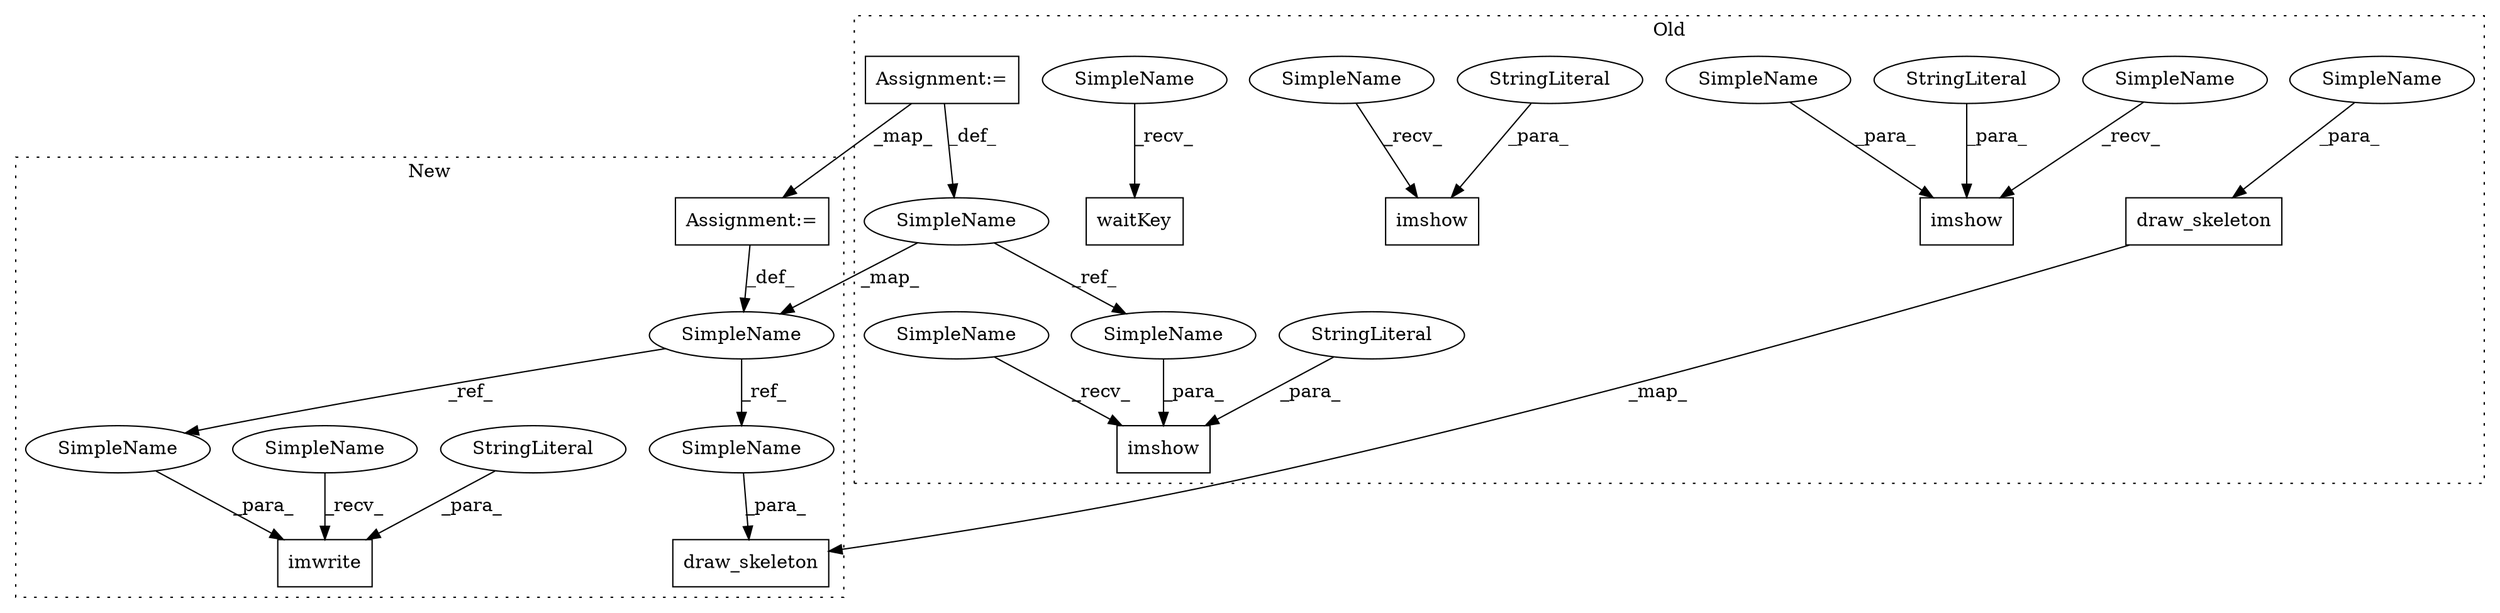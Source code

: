 digraph G {
subgraph cluster0 {
1 [label="imshow" a="32" s="13499,13517" l="7,1" shape="box"];
3 [label="StringLiteral" a="45" s="13506" l="3" shape="ellipse"];
4 [label="waitKey" a="32" s="13584" l="9" shape="box"];
5 [label="imshow" a="32" s="13530,13545" l="7,1" shape="box"];
7 [label="StringLiteral" a="45" s="13537" l="3" shape="ellipse"];
8 [label="imshow" a="32" s="13558,13571" l="7,1" shape="box"];
9 [label="StringLiteral" a="45" s="13565" l="2" shape="ellipse"];
10 [label="Assignment:=" a="7" s="13432" l="1" shape="box"];
12 [label="draw_skeleton" a="32" s="13451,13486" l="14,1" shape="box"];
15 [label="SimpleName" a="42" s="13428" l="4" shape="ellipse"];
16 [label="SimpleName" a="42" s="13568" l="3" shape="ellipse"];
17 [label="SimpleName" a="42" s="13465" l="3" shape="ellipse"];
18 [label="SimpleName" a="42" s="13554" l="3" shape="ellipse"];
19 [label="SimpleName" a="42" s="13580" l="3" shape="ellipse"];
20 [label="SimpleName" a="42" s="13526" l="3" shape="ellipse"];
21 [label="SimpleName" a="42" s="13495" l="3" shape="ellipse"];
25 [label="SimpleName" a="42" s="13541" l="4" shape="ellipse"];
label = "Old";
style="dotted";
}
subgraph cluster1 {
2 [label="imwrite" a="32" s="13534,13558" l="8,1" shape="box"];
6 [label="StringLiteral" a="45" s="13542" l="9" shape="ellipse"];
11 [label="Assignment:=" a="7" s="13464" l="1" shape="box"];
13 [label="draw_skeleton" a="32" s="13483,13521" l="14,1" shape="box"];
14 [label="SimpleName" a="42" s="13458" l="6" shape="ellipse"];
22 [label="SimpleName" a="42" s="13552" l="6" shape="ellipse"];
23 [label="SimpleName" a="42" s="13497" l="6" shape="ellipse"];
24 [label="SimpleName" a="42" s="13530" l="3" shape="ellipse"];
label = "New";
style="dotted";
}
3 -> 1 [label="_para_"];
6 -> 2 [label="_para_"];
7 -> 5 [label="_para_"];
9 -> 8 [label="_para_"];
10 -> 11 [label="_map_"];
10 -> 15 [label="_def_"];
11 -> 14 [label="_def_"];
12 -> 13 [label="_map_"];
14 -> 22 [label="_ref_"];
14 -> 23 [label="_ref_"];
15 -> 25 [label="_ref_"];
15 -> 14 [label="_map_"];
16 -> 8 [label="_para_"];
17 -> 12 [label="_para_"];
18 -> 8 [label="_recv_"];
19 -> 4 [label="_recv_"];
20 -> 5 [label="_recv_"];
21 -> 1 [label="_recv_"];
22 -> 2 [label="_para_"];
23 -> 13 [label="_para_"];
24 -> 2 [label="_recv_"];
25 -> 5 [label="_para_"];
}
